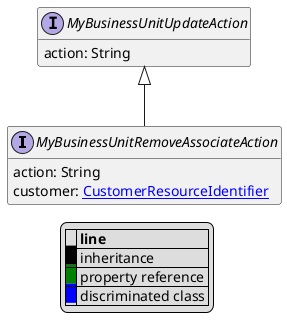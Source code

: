 @startuml

hide empty fields
hide empty methods
legend
|= |= line |
|<back:black>   </back>| inheritance |
|<back:green>   </back>| property reference |
|<back:blue>   </back>| discriminated class |
endlegend
interface MyBusinessUnitRemoveAssociateAction [[MyBusinessUnitRemoveAssociateAction.svg]] extends MyBusinessUnitUpdateAction {
    action: String
    customer: [[CustomerResourceIdentifier.svg CustomerResourceIdentifier]]
}
interface MyBusinessUnitUpdateAction [[MyBusinessUnitUpdateAction.svg]]  {
    action: String
}





@enduml
